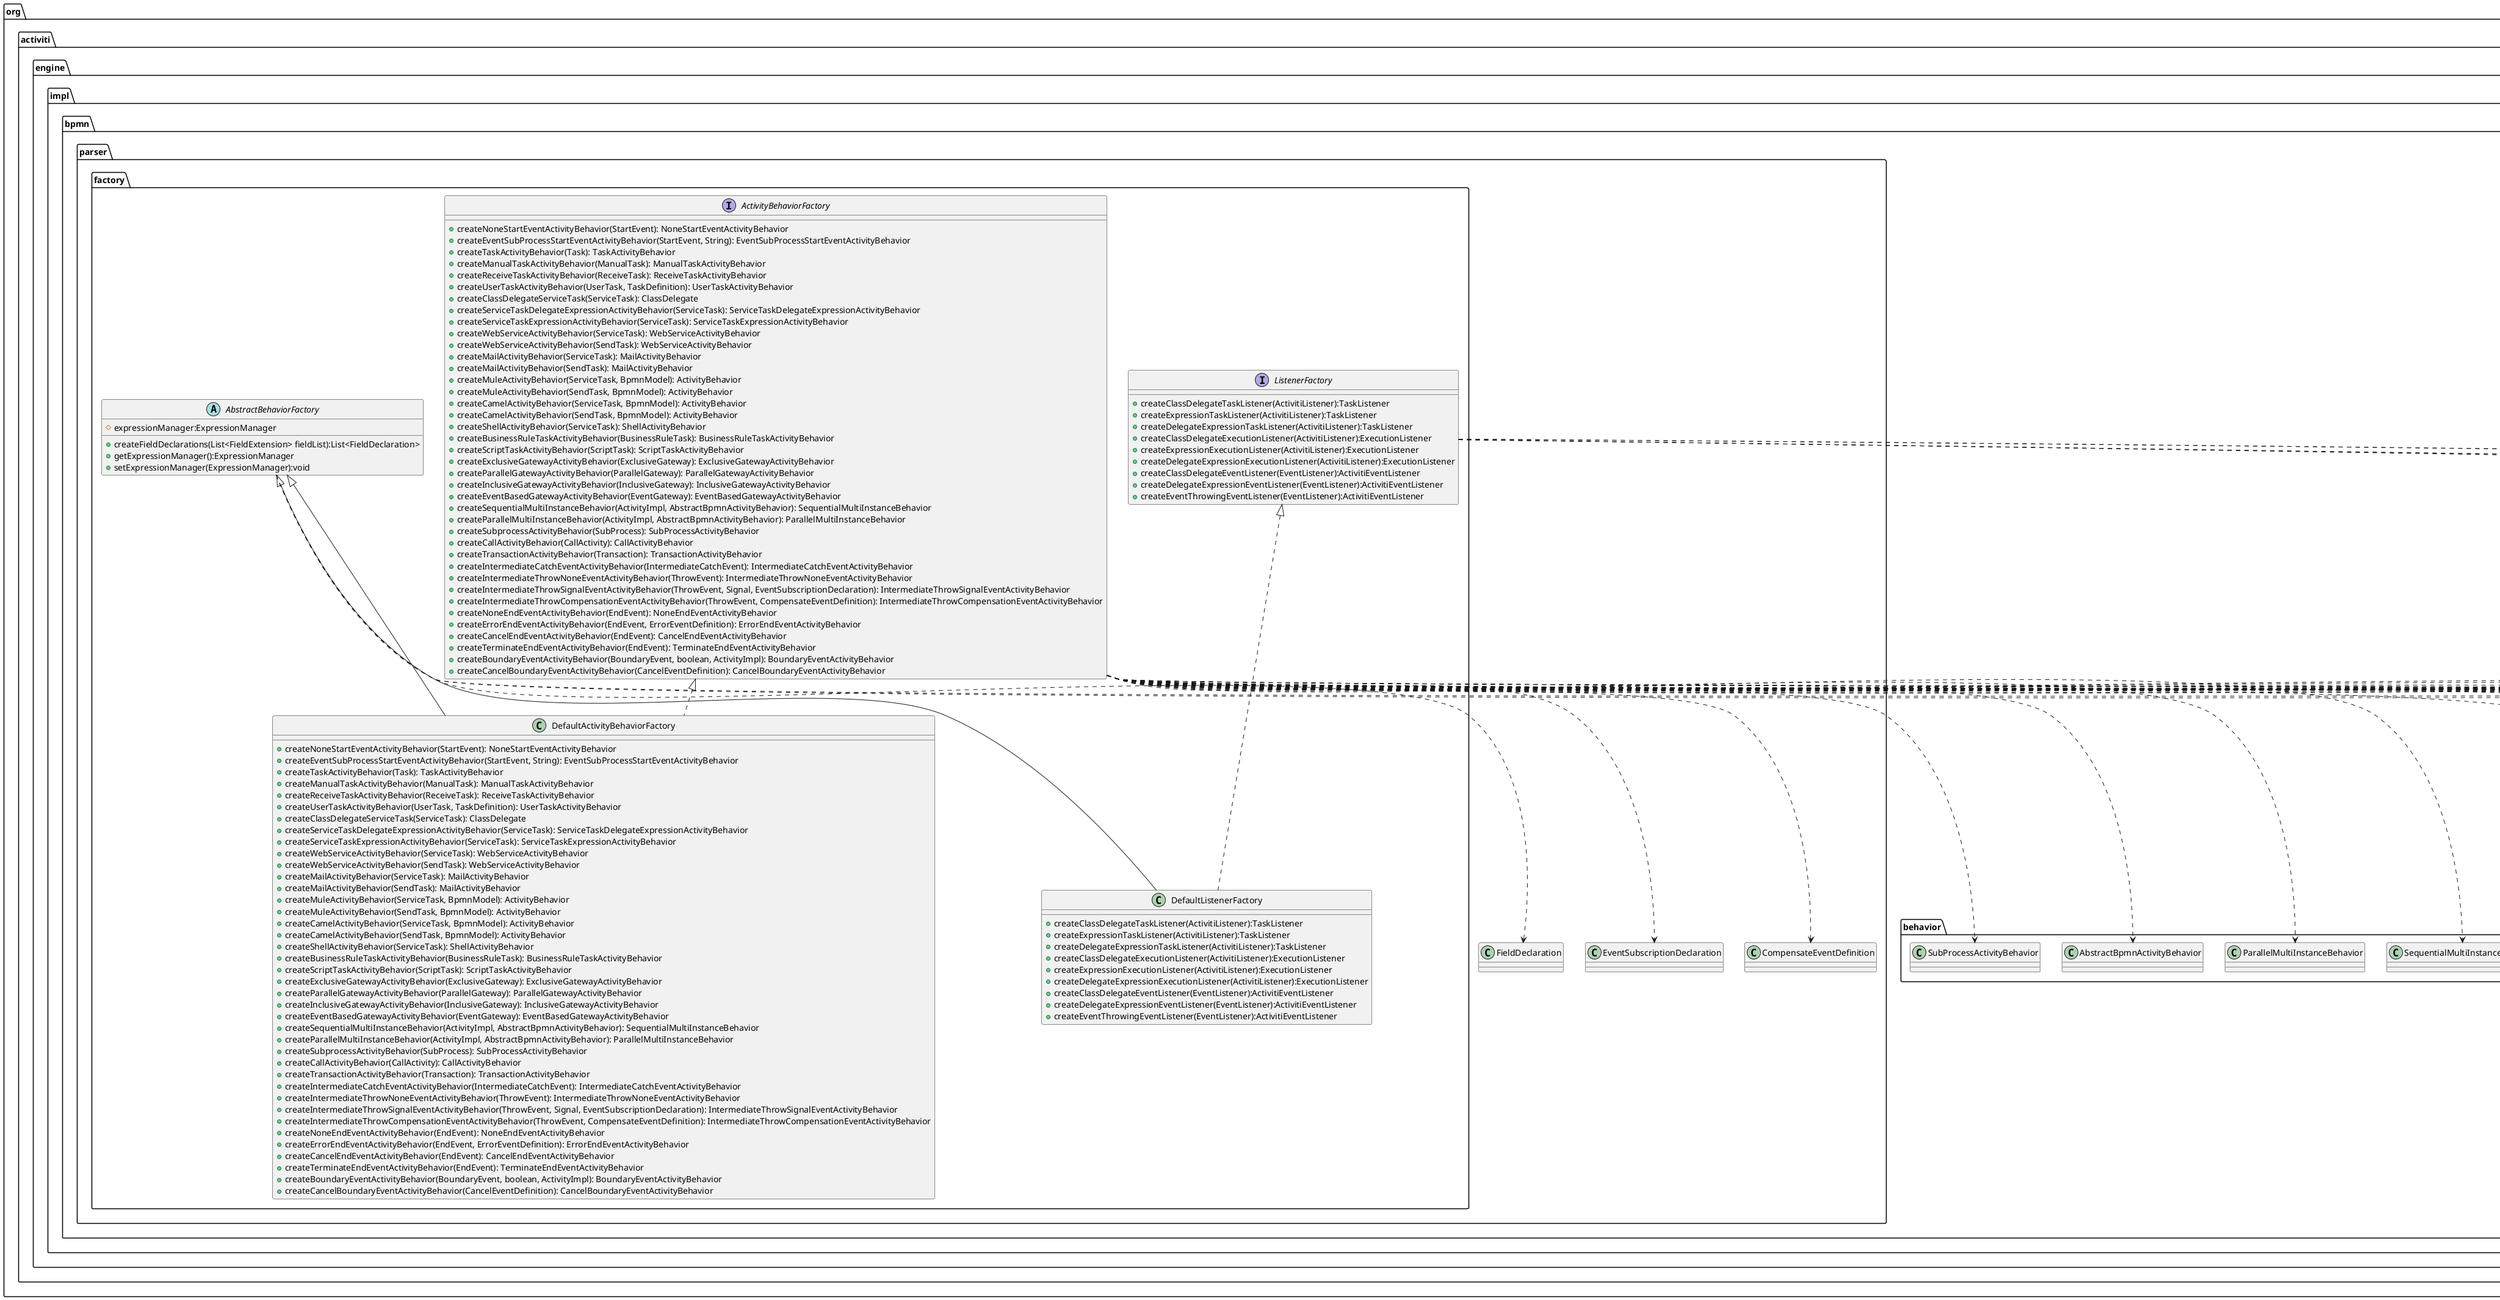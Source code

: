 @startuml
hide @unlinked
package "org.activiti.engine.impl.bpmn.parser.factory" {
abstract class AbstractBehaviorFactory {
    # expressionManager:ExpressionManager
    + createFieldDeclarations(List<FieldExtension> fieldList):List<FieldDeclaration>
    + getExpressionManager():ExpressionManager
    + setExpressionManager(ExpressionManager):void
}
AbstractBehaviorFactory ..> org.activiti.engine.impl.el.ExpressionManager
AbstractBehaviorFactory ..> org.activiti.bpmn.model.FieldExtension
AbstractBehaviorFactory ..> org.activiti.engine.impl.bpmn.parser.FieldDeclaration
interface ActivityBehaviorFactory {
  + createNoneStartEventActivityBehavior(StartEvent): NoneStartEventActivityBehavior
  + createEventSubProcessStartEventActivityBehavior(StartEvent, String): EventSubProcessStartEventActivityBehavior
  + createTaskActivityBehavior(Task): TaskActivityBehavior
  + createManualTaskActivityBehavior(ManualTask): ManualTaskActivityBehavior
  + createReceiveTaskActivityBehavior(ReceiveTask): ReceiveTaskActivityBehavior
  + createUserTaskActivityBehavior(UserTask, TaskDefinition): UserTaskActivityBehavior
  + createClassDelegateServiceTask(ServiceTask): ClassDelegate
  + createServiceTaskDelegateExpressionActivityBehavior(ServiceTask): ServiceTaskDelegateExpressionActivityBehavior
  + createServiceTaskExpressionActivityBehavior(ServiceTask): ServiceTaskExpressionActivityBehavior
  + createWebServiceActivityBehavior(ServiceTask): WebServiceActivityBehavior
  + createWebServiceActivityBehavior(SendTask): WebServiceActivityBehavior
  + createMailActivityBehavior(ServiceTask): MailActivityBehavior
  + createMailActivityBehavior(SendTask): MailActivityBehavior
  + createMuleActivityBehavior(ServiceTask, BpmnModel): ActivityBehavior
  + createMuleActivityBehavior(SendTask, BpmnModel): ActivityBehavior
  + createCamelActivityBehavior(ServiceTask, BpmnModel): ActivityBehavior
  + createCamelActivityBehavior(SendTask, BpmnModel): ActivityBehavior
  + createShellActivityBehavior(ServiceTask): ShellActivityBehavior
  + createBusinessRuleTaskActivityBehavior(BusinessRuleTask): BusinessRuleTaskActivityBehavior
  + createScriptTaskActivityBehavior(ScriptTask): ScriptTaskActivityBehavior
  + createExclusiveGatewayActivityBehavior(ExclusiveGateway): ExclusiveGatewayActivityBehavior
  + createParallelGatewayActivityBehavior(ParallelGateway): ParallelGatewayActivityBehavior
  + createInclusiveGatewayActivityBehavior(InclusiveGateway): InclusiveGatewayActivityBehavior
  + createEventBasedGatewayActivityBehavior(EventGateway): EventBasedGatewayActivityBehavior
  + createSequentialMultiInstanceBehavior(ActivityImpl, AbstractBpmnActivityBehavior): SequentialMultiInstanceBehavior
  + createParallelMultiInstanceBehavior(ActivityImpl, AbstractBpmnActivityBehavior): ParallelMultiInstanceBehavior
  + createSubprocessActivityBehavior(SubProcess): SubProcessActivityBehavior
  + createCallActivityBehavior(CallActivity): CallActivityBehavior
  + createTransactionActivityBehavior(Transaction): TransactionActivityBehavior
  + createIntermediateCatchEventActivityBehavior(IntermediateCatchEvent): IntermediateCatchEventActivityBehavior
  + createIntermediateThrowNoneEventActivityBehavior(ThrowEvent): IntermediateThrowNoneEventActivityBehavior
  + createIntermediateThrowSignalEventActivityBehavior(ThrowEvent, Signal, EventSubscriptionDeclaration): IntermediateThrowSignalEventActivityBehavior
  + createIntermediateThrowCompensationEventActivityBehavior(ThrowEvent, CompensateEventDefinition): IntermediateThrowCompensationEventActivityBehavior
  + createNoneEndEventActivityBehavior(EndEvent): NoneEndEventActivityBehavior
  + createErrorEndEventActivityBehavior(EndEvent, ErrorEventDefinition): ErrorEndEventActivityBehavior
  + createCancelEndEventActivityBehavior(EndEvent): CancelEndEventActivityBehavior
  + createTerminateEndEventActivityBehavior(EndEvent): TerminateEndEventActivityBehavior
  + createBoundaryEventActivityBehavior(BoundaryEvent, boolean, ActivityImpl): BoundaryEventActivityBehavior
  + createCancelBoundaryEventActivityBehavior(CancelEventDefinition): CancelBoundaryEventActivityBehavior
}
ActivityBehaviorFactory ..> org.activiti.bpmn.model.StartEvent
ActivityBehaviorFactory ..> org.activiti.engine.impl.bpmn.behavior.NoneStartEventActivityBehavior
ActivityBehaviorFactory ..> org.activiti.engine.impl.bpmn.behavior.EventSubProcessStartEventActivityBehavior
ActivityBehaviorFactory ..> org.activiti.bpmn.model.Task
ActivityBehaviorFactory ..> org.activiti.engine.impl.bpmn.behavior.TaskActivityBehavior
ActivityBehaviorFactory ..> org.activiti.bpmn.model.ManualTask
ActivityBehaviorFactory ..> org.activiti.engine.impl.bpmn.behavior.ManualTaskActivityBehavior
ActivityBehaviorFactory ..> org.activiti.bpmn.model.ReceiveTask
ActivityBehaviorFactory ..> org.activiti.engine.impl.bpmn.behavior.ReceiveTaskActivityBehavior
ActivityBehaviorFactory ..> org.activiti.bpmn.model.UserTask
ActivityBehaviorFactory ..> org.activiti.engine.impl.task.TaskDefinition
ActivityBehaviorFactory ..> org.activiti.engine.impl.bpmn.behavior.UserTaskActivityBehavior
ActivityBehaviorFactory ..> org.activiti.bpmn.model.ServiceTask
ActivityBehaviorFactory ..> org.activiti.engine.impl.bpmn.helper.ClassDelegate
ActivityBehaviorFactory ..> org.activiti.engine.impl.bpmn.behavior.ServiceTaskDelegateExpressionActivityBehavior
ActivityBehaviorFactory ..> org.activiti.engine.impl.bpmn.behavior.ServiceTaskExpressionActivityBehavior
ActivityBehaviorFactory ..> org.activiti.engine.impl.bpmn.behavior.WebServiceActivityBehavior
ActivityBehaviorFactory ..> org.activiti.engine.impl.bpmn.behavior.MailActivityBehavior
ActivityBehaviorFactory ..> org.activiti.bpmn.model.SendTask
ActivityBehaviorFactory ..> org.activiti.engine.impl.pvm.delegate.ActivityBehavior
ActivityBehaviorFactory ..> org.activiti.engine.impl.bpmn.behavior.ShellActivityBehavior
ActivityBehaviorFactory ..> org.activiti.bpmn.model.BusinessRuleTask
ActivityBehaviorFactory ..> org.activiti.bpmn.model.ScriptTask
ActivityBehaviorFactory ..> org.activiti.engine.impl.bpmn.behavior.ScriptTaskActivityBehavior
ActivityBehaviorFactory ..> org.activiti.bpmn.model.ExclusiveGateway
ActivityBehaviorFactory ..> org.activiti.engine.impl.bpmn.behavior.ExclusiveGatewayActivityBehavior
ActivityBehaviorFactory ..> org.activiti.bpmn.model.ParallelGateway
ActivityBehaviorFactory ..> org.activiti.engine.impl.bpmn.behavior.ParallelGatewayActivityBehavior
ActivityBehaviorFactory ..> org.activiti.bpmn.model.InclusiveGateway
ActivityBehaviorFactory ..> org.activiti.engine.impl.bpmn.behavior.InclusiveGatewayActivityBehavior
ActivityBehaviorFactory ..> org.activiti.bpmn.model.EventGateway
ActivityBehaviorFactory ..> org.activiti.engine.impl.bpmn.behavior.EventBasedGatewayActivityBehavior
ActivityBehaviorFactory ..> org.activiti.engine.impl.bpmn.behavior.SequentialMultiInstanceBehavior
ActivityBehaviorFactory ..> org.activiti.engine.impl.bpmn.behavior.ParallelMultiInstanceBehavior
ActivityBehaviorFactory ..> org.activiti.engine.impl.bpmn.behavior.AbstractBpmnActivityBehavior
ActivityBehaviorFactory ..> org.activiti.engine.impl.bpmn.behavior.SubProcessActivityBehavior
ActivityBehaviorFactory ..> org.activiti.bpmn.model.SubProcess
ActivityBehaviorFactory ..> org.activiti.bpmn.model.CallActivity
ActivityBehaviorFactory ..> org.activiti.engine.impl.bpmn.behavior.CallActivityBehavior
ActivityBehaviorFactory ..> org.activiti.bpmn.model.Transaction
ActivityBehaviorFactory ..> org.activiti.engine.impl.bpmn.behavior.TransactionActivityBehavior
ActivityBehaviorFactory ..> org.activiti.bpmn.model.IntermediateCatchEvent
ActivityBehaviorFactory ..> org.activiti.engine.impl.bpmn.behavior.IntermediateCatchEventActivityBehavior
ActivityBehaviorFactory ..> org.activiti.bpmn.model.ThrowEvent
ActivityBehaviorFactory ..> org.activiti.engine.impl.bpmn.behavior.IntermediateThrowNoneEventActivityBehavior
ActivityBehaviorFactory ..> org.activiti.bpmn.model.Signal
ActivityBehaviorFactory ..> org.activiti.engine.impl.bpmn.parser.EventSubscriptionDeclaration
ActivityBehaviorFactory ..> org.activiti.engine.impl.bpmn.behavior.IntermediateThrowSignalEventActivityBehavior
ActivityBehaviorFactory ..> org.activiti.engine.impl.bpmn.parser.CompensateEventDefinition
ActivityBehaviorFactory ..> org.activiti.engine.impl.bpmn.behavior.IntermediateThrowCompensationEventActivityBehavior
ActivityBehaviorFactory ..> org.activiti.bpmn.model.EndEvent
ActivityBehaviorFactory ..> org.activiti.engine.impl.bpmn.behavior.NoneEndEventActivityBehavior
ActivityBehaviorFactory ..> org.activiti.bpmn.model.ErrorEventDefinition
ActivityBehaviorFactory ..> org.activiti.engine.impl.bpmn.behavior.ErrorEndEventActivityBehavior
ActivityBehaviorFactory ..> org.activiti.engine.impl.bpmn.behavior.CancelEndEventActivityBehavior
ActivityBehaviorFactory ..> org.activiti.engine.impl.bpmn.behavior.TerminateEndEventActivityBehavior
ActivityBehaviorFactory ..> org.activiti.bpmn.model.BoundaryEvent
ActivityBehaviorFactory ..> org.activiti.engine.impl.bpmn.behavior.BoundaryEventActivityBehavior
ActivityBehaviorFactory ..> org.activiti.bpmn.model.CancelEventDefinition
ActivityBehaviorFactory ..> org.activiti.engine.impl.bpmn.behavior.CancelBoundaryEventActivityBehavior
class DefaultActivityBehaviorFactory extends AbstractBehaviorFactory implements ActivityBehaviorFactory {
  + createNoneStartEventActivityBehavior(StartEvent): NoneStartEventActivityBehavior
  + createEventSubProcessStartEventActivityBehavior(StartEvent, String): EventSubProcessStartEventActivityBehavior
  + createTaskActivityBehavior(Task): TaskActivityBehavior
  + createManualTaskActivityBehavior(ManualTask): ManualTaskActivityBehavior
  + createReceiveTaskActivityBehavior(ReceiveTask): ReceiveTaskActivityBehavior
  + createUserTaskActivityBehavior(UserTask, TaskDefinition): UserTaskActivityBehavior
  + createClassDelegateServiceTask(ServiceTask): ClassDelegate
  + createServiceTaskDelegateExpressionActivityBehavior(ServiceTask): ServiceTaskDelegateExpressionActivityBehavior
  + createServiceTaskExpressionActivityBehavior(ServiceTask): ServiceTaskExpressionActivityBehavior
  + createWebServiceActivityBehavior(ServiceTask): WebServiceActivityBehavior
  + createWebServiceActivityBehavior(SendTask): WebServiceActivityBehavior
  + createMailActivityBehavior(ServiceTask): MailActivityBehavior
  + createMailActivityBehavior(SendTask): MailActivityBehavior
  + createMuleActivityBehavior(ServiceTask, BpmnModel): ActivityBehavior
  + createMuleActivityBehavior(SendTask, BpmnModel): ActivityBehavior
  + createCamelActivityBehavior(ServiceTask, BpmnModel): ActivityBehavior
  + createCamelActivityBehavior(SendTask, BpmnModel): ActivityBehavior
  + createShellActivityBehavior(ServiceTask): ShellActivityBehavior
  + createBusinessRuleTaskActivityBehavior(BusinessRuleTask): BusinessRuleTaskActivityBehavior
  + createScriptTaskActivityBehavior(ScriptTask): ScriptTaskActivityBehavior
  + createExclusiveGatewayActivityBehavior(ExclusiveGateway): ExclusiveGatewayActivityBehavior
  + createParallelGatewayActivityBehavior(ParallelGateway): ParallelGatewayActivityBehavior
  + createInclusiveGatewayActivityBehavior(InclusiveGateway): InclusiveGatewayActivityBehavior
  + createEventBasedGatewayActivityBehavior(EventGateway): EventBasedGatewayActivityBehavior
  + createSequentialMultiInstanceBehavior(ActivityImpl, AbstractBpmnActivityBehavior): SequentialMultiInstanceBehavior
  + createParallelMultiInstanceBehavior(ActivityImpl, AbstractBpmnActivityBehavior): ParallelMultiInstanceBehavior
  + createSubprocessActivityBehavior(SubProcess): SubProcessActivityBehavior
  + createCallActivityBehavior(CallActivity): CallActivityBehavior
  + createTransactionActivityBehavior(Transaction): TransactionActivityBehavior
  + createIntermediateCatchEventActivityBehavior(IntermediateCatchEvent): IntermediateCatchEventActivityBehavior
  + createIntermediateThrowNoneEventActivityBehavior(ThrowEvent): IntermediateThrowNoneEventActivityBehavior
  + createIntermediateThrowSignalEventActivityBehavior(ThrowEvent, Signal, EventSubscriptionDeclaration): IntermediateThrowSignalEventActivityBehavior
  + createIntermediateThrowCompensationEventActivityBehavior(ThrowEvent, CompensateEventDefinition): IntermediateThrowCompensationEventActivityBehavior
  + createNoneEndEventActivityBehavior(EndEvent): NoneEndEventActivityBehavior
  + createErrorEndEventActivityBehavior(EndEvent, ErrorEventDefinition): ErrorEndEventActivityBehavior
  + createCancelEndEventActivityBehavior(EndEvent): CancelEndEventActivityBehavior
  + createTerminateEndEventActivityBehavior(EndEvent): TerminateEndEventActivityBehavior
  + createBoundaryEventActivityBehavior(BoundaryEvent, boolean, ActivityImpl): BoundaryEventActivityBehavior
  + createCancelBoundaryEventActivityBehavior(CancelEventDefinition): CancelBoundaryEventActivityBehavior
}
class DefaultListenerFactory extends AbstractBehaviorFactory implements ListenerFactory {
    + createClassDelegateTaskListener(ActivitiListener):TaskListener
    + createExpressionTaskListener(ActivitiListener):TaskListener
    + createDelegateExpressionTaskListener(ActivitiListener):TaskListener
    + createClassDelegateExecutionListener(ActivitiListener):ExecutionListener
    + createExpressionExecutionListener(ActivitiListener):ExecutionListener
    + createDelegateExpressionExecutionListener(ActivitiListener):ExecutionListener
    + createClassDelegateEventListener(EventListener):ActivitiEventListener
    + createDelegateExpressionEventListener(EventListener):ActivitiEventListener
    + createEventThrowingEventListener(EventListener):ActivitiEventListener
}
interface ListenerFactory {
    + createClassDelegateTaskListener(ActivitiListener):TaskListener
    + createExpressionTaskListener(ActivitiListener):TaskListener
    + createDelegateExpressionTaskListener(ActivitiListener):TaskListener
    + createClassDelegateExecutionListener(ActivitiListener):ExecutionListener
    + createExpressionExecutionListener(ActivitiListener):ExecutionListener
    + createDelegateExpressionExecutionListener(ActivitiListener):ExecutionListener
    + createClassDelegateEventListener(EventListener):ActivitiEventListener
    + createDelegateExpressionEventListener(EventListener):ActivitiEventListener
    + createEventThrowingEventListener(EventListener):ActivitiEventListener
}
ListenerFactory ..> org.activiti.bpmn.model.ActivitiListener
ListenerFactory ..> org.activiti.bpmn.model.EventListener
ListenerFactory ..> org.activiti.engine.delegate.TaskListener
ListenerFactory ..> org.activiti.engine.delegate.ExecutionListener
ListenerFactory ..> org.activiti.engine.delegate.event.ActivitiEventListener

}
/' package finished '/

@enduml